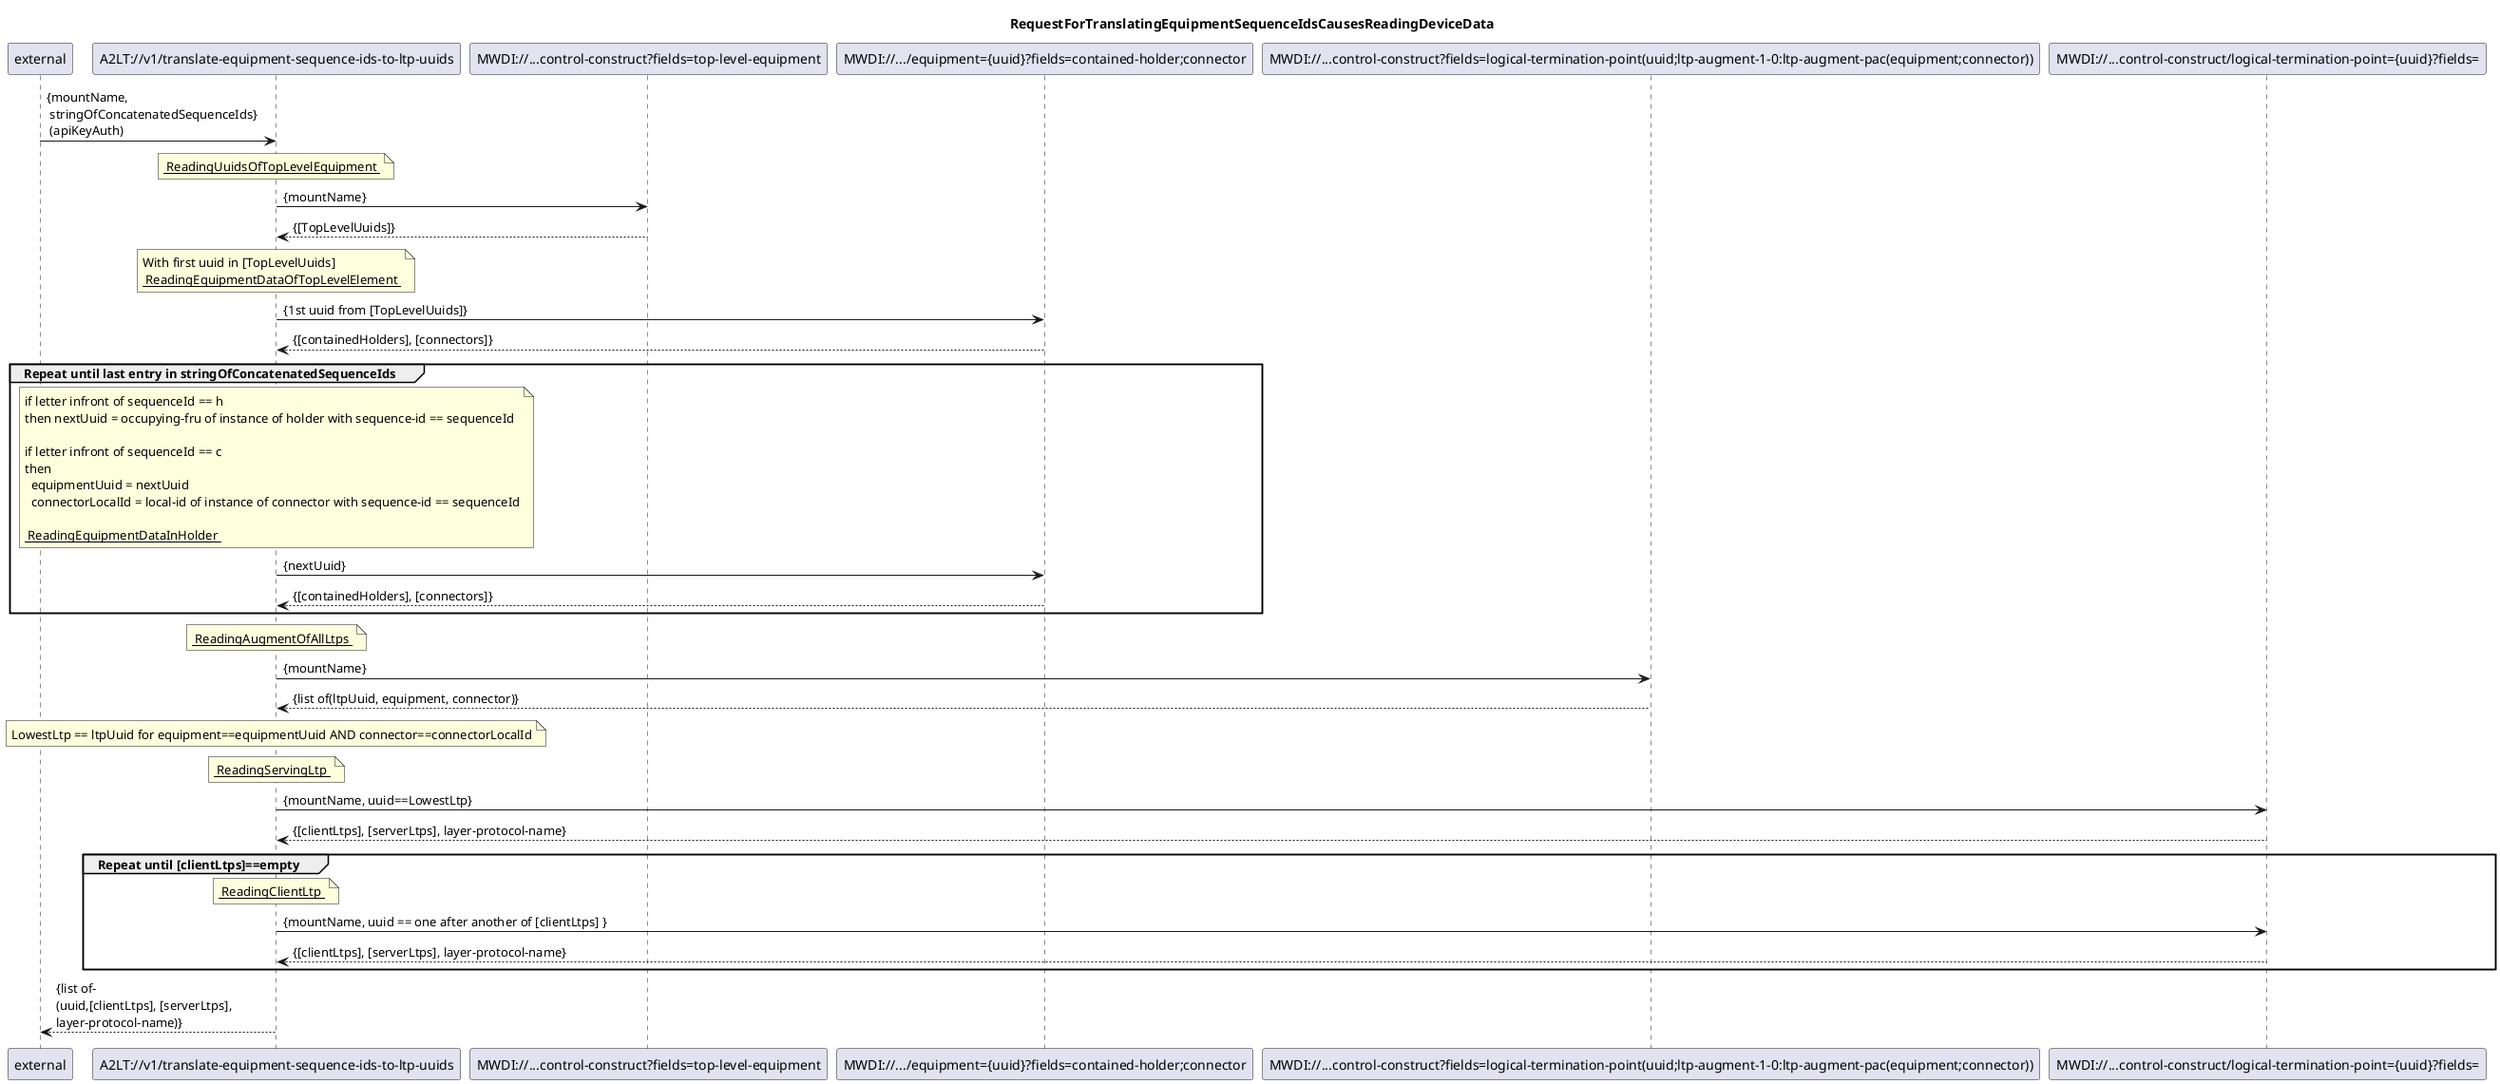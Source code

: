 @startuml 01x_translate-equipment-sequence-ids-to-ltp-uuids
skinparam responseMessageBelowArrow true

title RequestForTranslatingEquipmentSequenceIdsCausesReadingDeviceData

participant "external" as external
participant "A2LT://v1/translate-equipment-sequence-ids-to-ltp-uuids" as offeredService
participant "MWDI://...control-construct?fields=top-level-equipment" as topLevel
  ' complete path: participant "MWDI://core-model-1-4:network-control-domain=cache/control-construct={mountName}?fields=top-level-equipment" as topLevel'
participant "MWDI://.../equipment={uuid}?fields=contained-holder;connector" as equipment
  ' complete path: participant "MWDI://core-model-1-4:network-control-domain=cache/control-construct={mountName}/equipment={uuid}?fields=contained-holder;connector" as equipment'
participant "MWDI://...control-construct?fields=logical-termination-point(uuid;ltp-augment-1-0:ltp-augment-pac(equipment;connector))" as ltpList
  ' complete path: participant "MWDI://core-model-1-4:network-control-domain=cache/control-construct={mountName}?fields=logical-termination-point(uuid;ltp-augment-1-0:ltp-augment-pac(equipment;connector))" as ltpList'
participant "MWDI://...control-construct/logical-termination-point={uuid}?fields=" as clientLtp
  ' complete path: participant "MWDI://core-model-1-4:network-control-domain=cache/control-construct={mountName}/logical-termination-point={uuid}?fields=" as clientLtp'

external -> offeredService : {mountName, \n stringOfConcatenatedSequenceIds} \n (apiKeyAuth)

note over offeredService
  <u> ReadingUuidsOfTopLevelEquipment </u>
end note
offeredService -> topLevel : {mountName}
topLevel --> offeredService : {[TopLevelUuids]}

note over offeredService
  With first uuid in [TopLevelUuids]
  <u> ReadingEquipmentDataOfTopLevelElement </u>
end note
offeredService -> equipment : {1st uuid from [TopLevelUuids]}
equipment --> offeredService : {[containedHolders], [connectors]}

group Repeat until last entry in stringOfConcatenatedSequenceIds
  note over offeredService
    if letter infront of sequenceId == h
    then nextUuid = occupying-fru of instance of holder with sequence-id == sequenceId

    if letter infront of sequenceId == c
    then 
      equipmentUuid = nextUuid
      connectorLocalId = local-id of instance of connector with sequence-id == sequenceId

    <u> ReadingEquipmentDataInHolder </u>
  end note
  offeredService -> equipment : {nextUuid}
  equipment --> offeredService : {[containedHolders], [connectors]}
end

note over offeredService
  <u> ReadingAugmentOfAllLtps </u>
end note
offeredService -> ltpList : {mountName}
ltpList --> offeredService : {list of(ltpUuid, equipment, connector)}

note over offeredService
  LowestLtp == ltpUuid for equipment==equipmentUuid AND connector==connectorLocalId
end note

note over offeredService
  <u> ReadingServingLtp </u>
end note
  offeredService -> clientLtp : {mountName, uuid==LowestLtp}
  clientLtp --> offeredService : {[clientLtps], [serverLtps], layer-protocol-name}

group Repeat until [clientLtps]==empty
  note over offeredService
        <u> ReadingClientLtp </u>
  end note
  offeredService -> clientLtp : {mountName, uuid == one after another of [clientLtps] }
  clientLtp --> offeredService : {[clientLtps], [serverLtps], layer-protocol-name}
end



offeredService --> external : {list of-\n(uuid,[clientLtps], [serverLtps],\nlayer-protocol-name)}

@enduml
